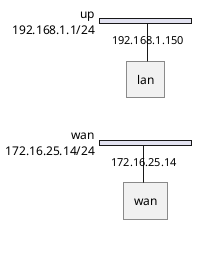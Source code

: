 @startuml
nwdiag {
    network up {
        address = "192.168.1.1/24"

        lan [address = "192.168.1.150"];
    }
    network wan {
        address = "172.16.25.14/24"

        wan [address = "172.16.25.14"];
    }
}
@enduml